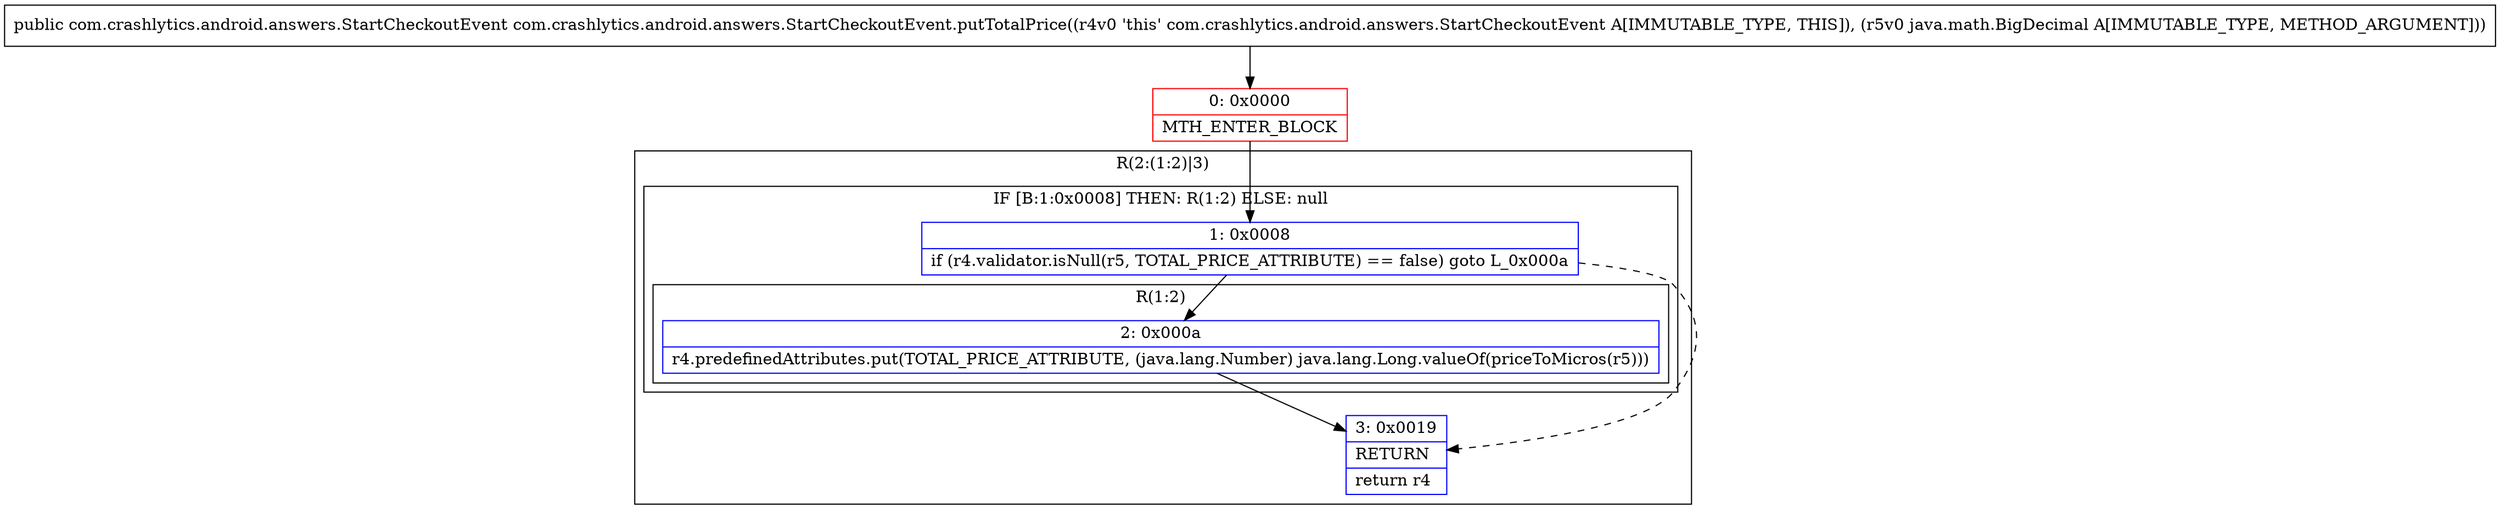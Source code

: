 digraph "CFG forcom.crashlytics.android.answers.StartCheckoutEvent.putTotalPrice(Ljava\/math\/BigDecimal;)Lcom\/crashlytics\/android\/answers\/StartCheckoutEvent;" {
subgraph cluster_Region_436931904 {
label = "R(2:(1:2)|3)";
node [shape=record,color=blue];
subgraph cluster_IfRegion_1087514219 {
label = "IF [B:1:0x0008] THEN: R(1:2) ELSE: null";
node [shape=record,color=blue];
Node_1 [shape=record,label="{1\:\ 0x0008|if (r4.validator.isNull(r5, TOTAL_PRICE_ATTRIBUTE) == false) goto L_0x000a\l}"];
subgraph cluster_Region_1598803799 {
label = "R(1:2)";
node [shape=record,color=blue];
Node_2 [shape=record,label="{2\:\ 0x000a|r4.predefinedAttributes.put(TOTAL_PRICE_ATTRIBUTE, (java.lang.Number) java.lang.Long.valueOf(priceToMicros(r5)))\l}"];
}
}
Node_3 [shape=record,label="{3\:\ 0x0019|RETURN\l|return r4\l}"];
}
Node_0 [shape=record,color=red,label="{0\:\ 0x0000|MTH_ENTER_BLOCK\l}"];
MethodNode[shape=record,label="{public com.crashlytics.android.answers.StartCheckoutEvent com.crashlytics.android.answers.StartCheckoutEvent.putTotalPrice((r4v0 'this' com.crashlytics.android.answers.StartCheckoutEvent A[IMMUTABLE_TYPE, THIS]), (r5v0 java.math.BigDecimal A[IMMUTABLE_TYPE, METHOD_ARGUMENT])) }"];
MethodNode -> Node_0;
Node_1 -> Node_2;
Node_1 -> Node_3[style=dashed];
Node_2 -> Node_3;
Node_0 -> Node_1;
}

